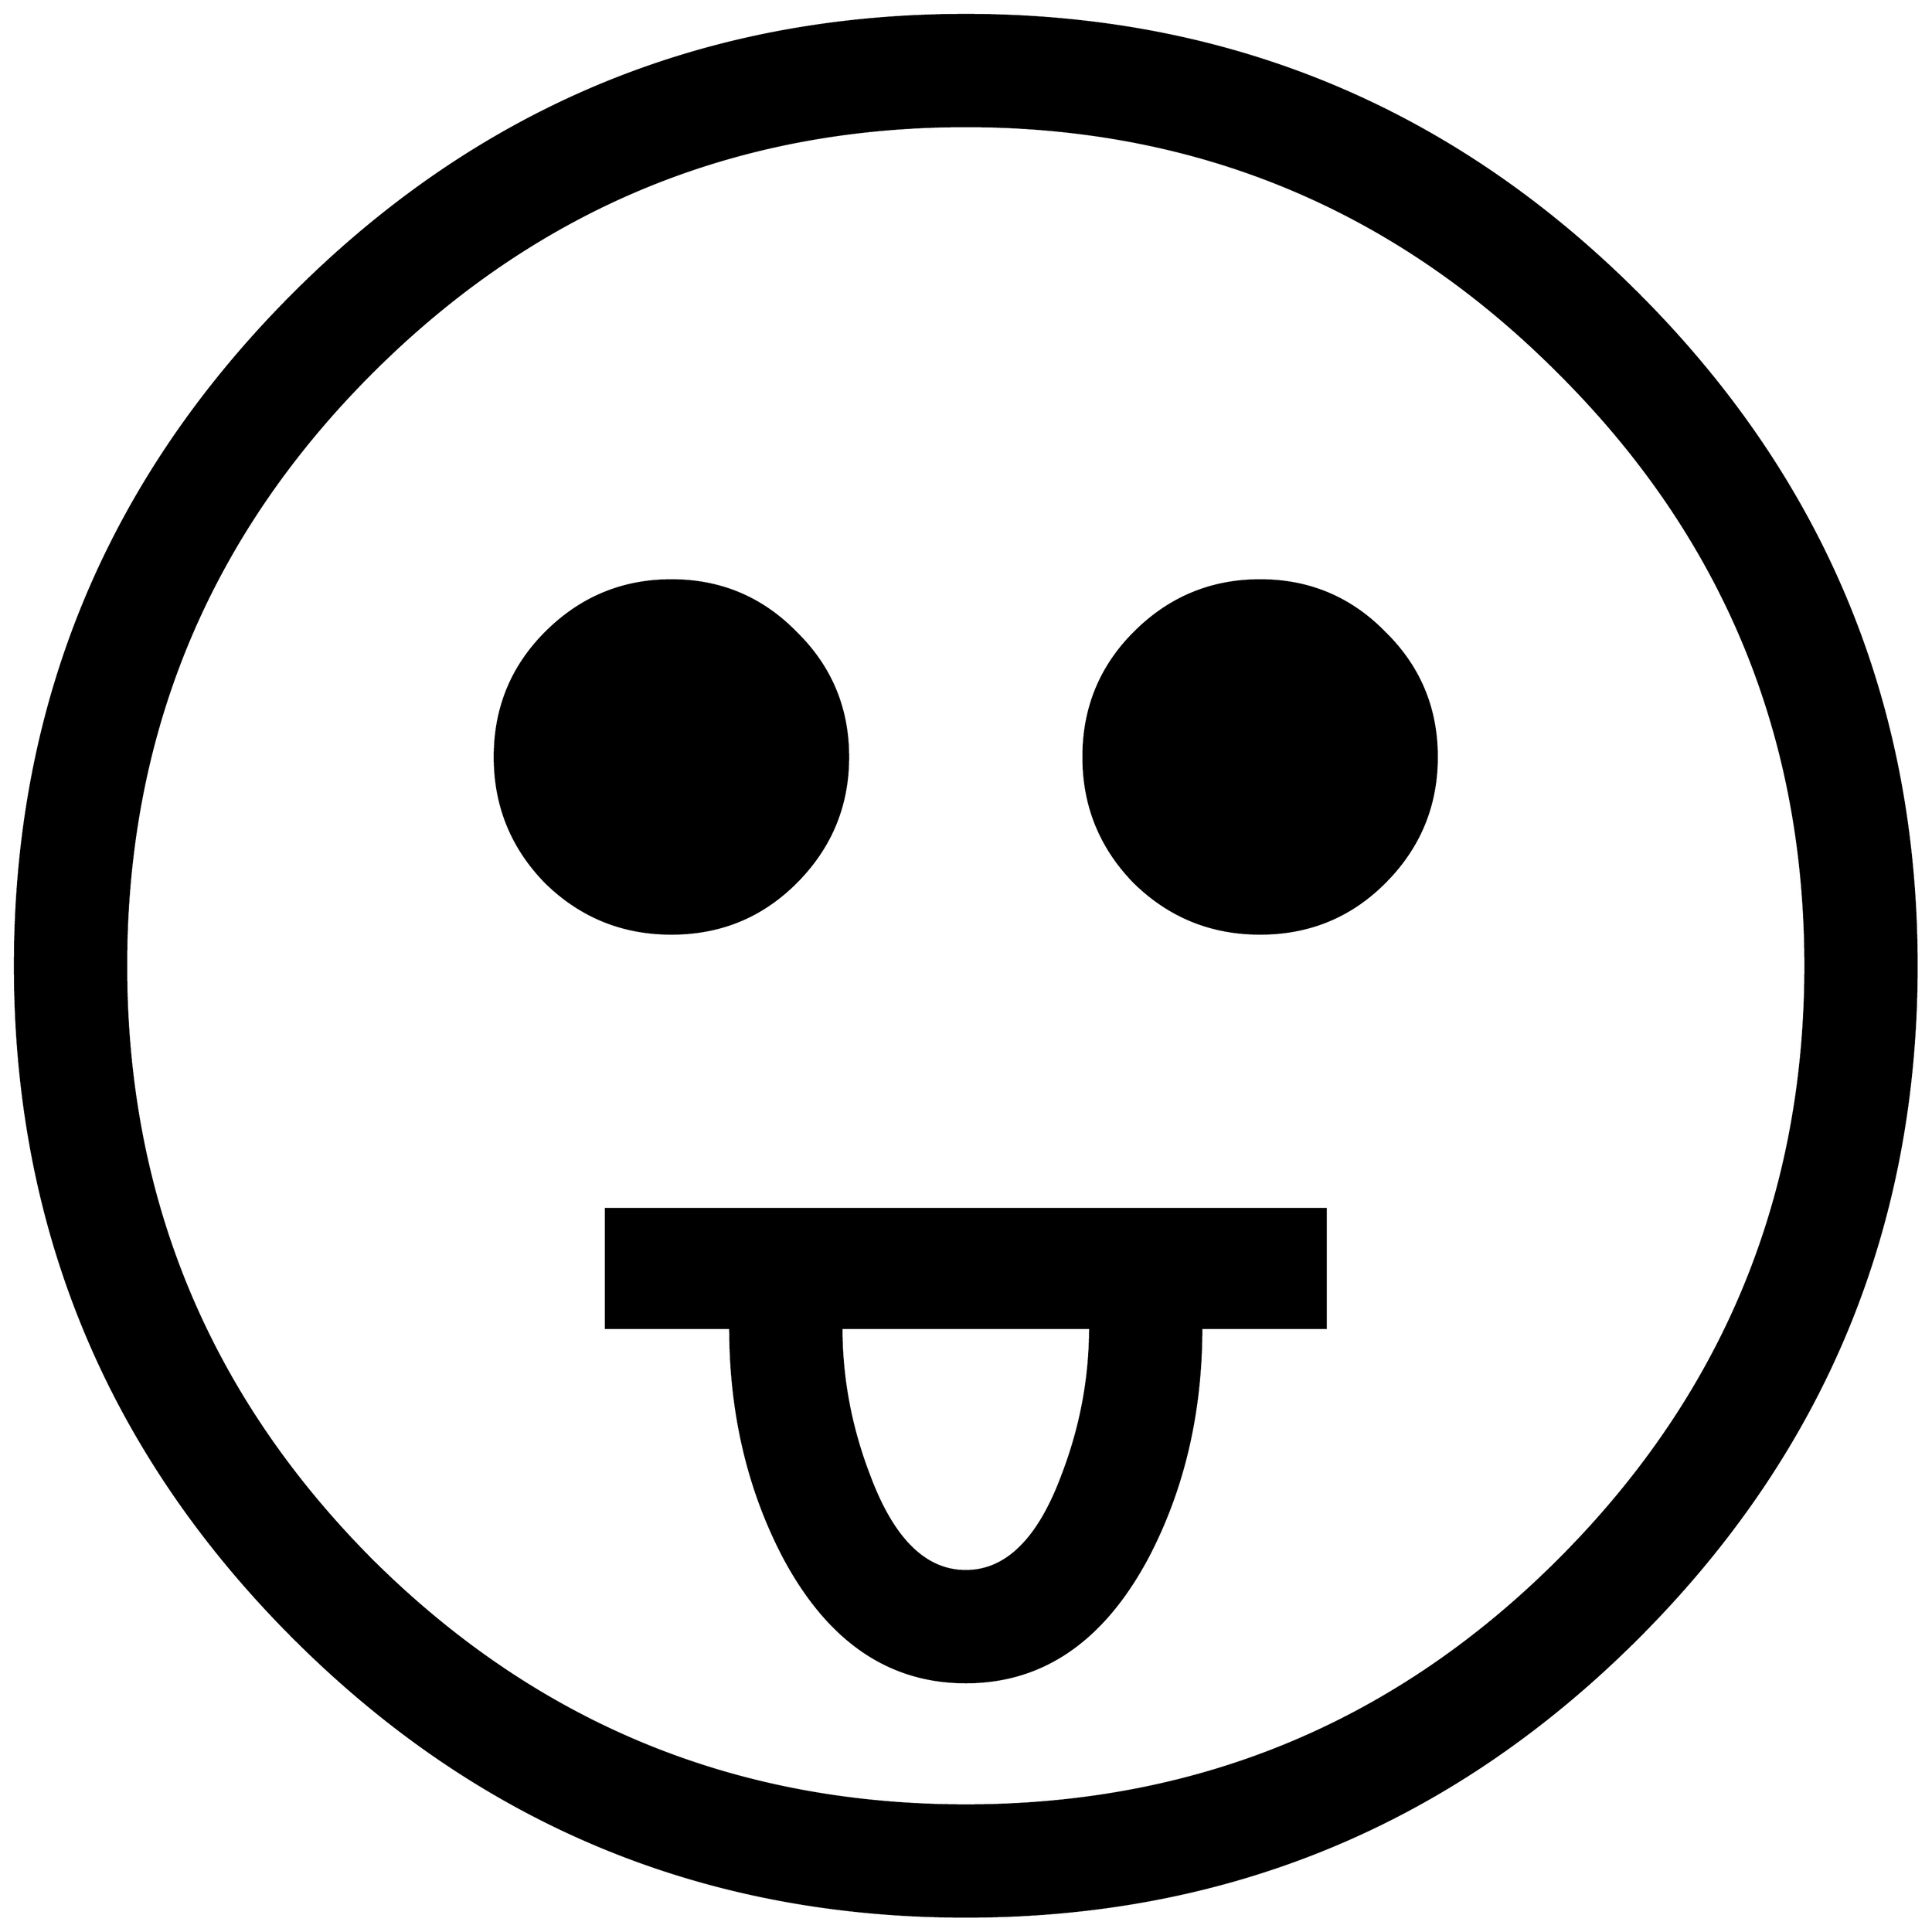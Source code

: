 


\begin{tikzpicture}[y=0.80pt, x=0.80pt, yscale=-1.0, xscale=1.0, inner sep=0pt, outer sep=0pt]
\begin{scope}[shift={(100.0,1706.0)},nonzero rule]
  \path[draw=.,fill=.,line width=1.600pt] (1794.0,-582.0) ..
    controls (1794.0,-346.0) and (1710.333,-144.333) ..
    (1543.0,23.0) .. controls (1375.667,190.333) and (1174.0,274.0)
    .. (938.0,274.0) .. controls (702.0,274.0) and (500.333,190.333)
    .. (333.0,23.0) .. controls (165.667,-144.333) and (82.0,-346.0)
    .. (82.0,-582.0) .. controls (82.0,-818.0) and
    (165.667,-1019.667) .. (333.0,-1187.0) .. controls
    (500.333,-1354.333) and (702.0,-1438.0) .. (938.0,-1438.0) ..
    controls (1174.0,-1438.0) and (1375.667,-1354.333) ..
    (1543.0,-1187.0) .. controls (1710.333,-1019.667) and
    (1794.0,-818.0) .. (1794.0,-582.0) -- cycle(1694.0,-582.0)
    .. controls (1694.0,-790.667) and (1620.0,-968.667) ..
    (1472.0,-1116.0) .. controls (1324.667,-1264.0) and
    (1146.667,-1338.0) .. (938.0,-1338.0) .. controls
    (729.333,-1338.0) and (551.0,-1264.0) .. (403.0,-1116.0) ..
    controls (255.667,-968.667) and (182.0,-790.667) .. (182.0,-582.0)
    .. controls (182.0,-373.333) and (255.667,-195.0) ..
    (403.0,-47.0) .. controls (551.0,100.333) and (729.333,174.0) ..
    (938.0,174.0) .. controls (1146.667,174.0) and (1324.667,100.333)
    .. (1472.0,-47.0) .. controls (1620.0,-195.0) and
    (1694.0,-373.333) .. (1694.0,-582.0) -- cycle(1362.0,-770.0)
    .. controls (1362.0,-726.0) and (1346.333,-688.333) ..
    (1315.0,-657.0) .. controls (1284.333,-626.333) and
    (1247.0,-611.0) .. (1203.0,-611.0) .. controls
    (1159.0,-611.0) and (1121.333,-626.333) .. (1090.0,-657.0) ..
    controls (1059.333,-688.333) and (1044.0,-726.0) ..
    (1044.0,-770.0) .. controls (1044.0,-814.0) and
    (1059.333,-851.333) .. (1090.0,-882.0) .. controls
    (1121.333,-913.333) and (1159.0,-929.0) .. (1203.0,-929.0) ..
    controls (1247.0,-929.0) and (1284.333,-913.333) ..
    (1315.0,-882.0) .. controls (1346.333,-851.333) and
    (1362.0,-814.0) .. (1362.0,-770.0) -- cycle(832.0,-770.0) ..
    controls (832.0,-726.0) and (816.333,-688.333) .. (785.0,-657.0)
    .. controls (754.333,-626.333) and (717.0,-611.0) ..
    (673.0,-611.0) .. controls (629.0,-611.0) and (591.333,-626.333)
    .. (560.0,-657.0) .. controls (529.333,-688.333) and
    (514.0,-726.0) .. (514.0,-770.0) .. controls (514.0,-814.0)
    and (529.333,-851.333) .. (560.0,-882.0) .. controls
    (591.333,-913.333) and (629.0,-929.0) .. (673.0,-929.0) ..
    controls (717.0,-929.0) and (754.333,-913.333) .. (785.0,-882.0)
    .. controls (816.333,-851.333) and (832.0,-814.0) ..
    (832.0,-770.0) -- cycle(1262.0,-256.0) -- (1150.0,-256.0) ..
    controls (1150.0,-180.0) and (1134.0,-111.333) ..
    (1102.0,-50.0) .. controls (1062.0,25.333) and (1007.333,63.0)
    .. (938.0,63.0) .. controls (868.667,63.0) and (814.0,25.333) ..
    (774.0,-50.0) .. controls (742.0,-111.333) and (726.0,-180.0)
    .. (726.0,-256.0) -- (614.0,-256.0) -- (614.0,-363.0) --
    (1262.0,-363.0) -- (1262.0,-256.0) -- cycle(1050.0,-256.0)
    -- (826.0,-256.0) .. controls (826.0,-210.667) and
    (834.333,-166.333) .. (851.0,-123.0) .. controls (872.333,-65.667)
    and (901.333,-37.0) .. (938.0,-37.0) .. controls (974.667,-37.0)
    and (1003.667,-65.667) .. (1025.0,-123.0) .. controls
    (1041.667,-166.333) and (1050.0,-210.667) .. (1050.0,-256.0) --
    cycle;
\end{scope}

\end{tikzpicture}

